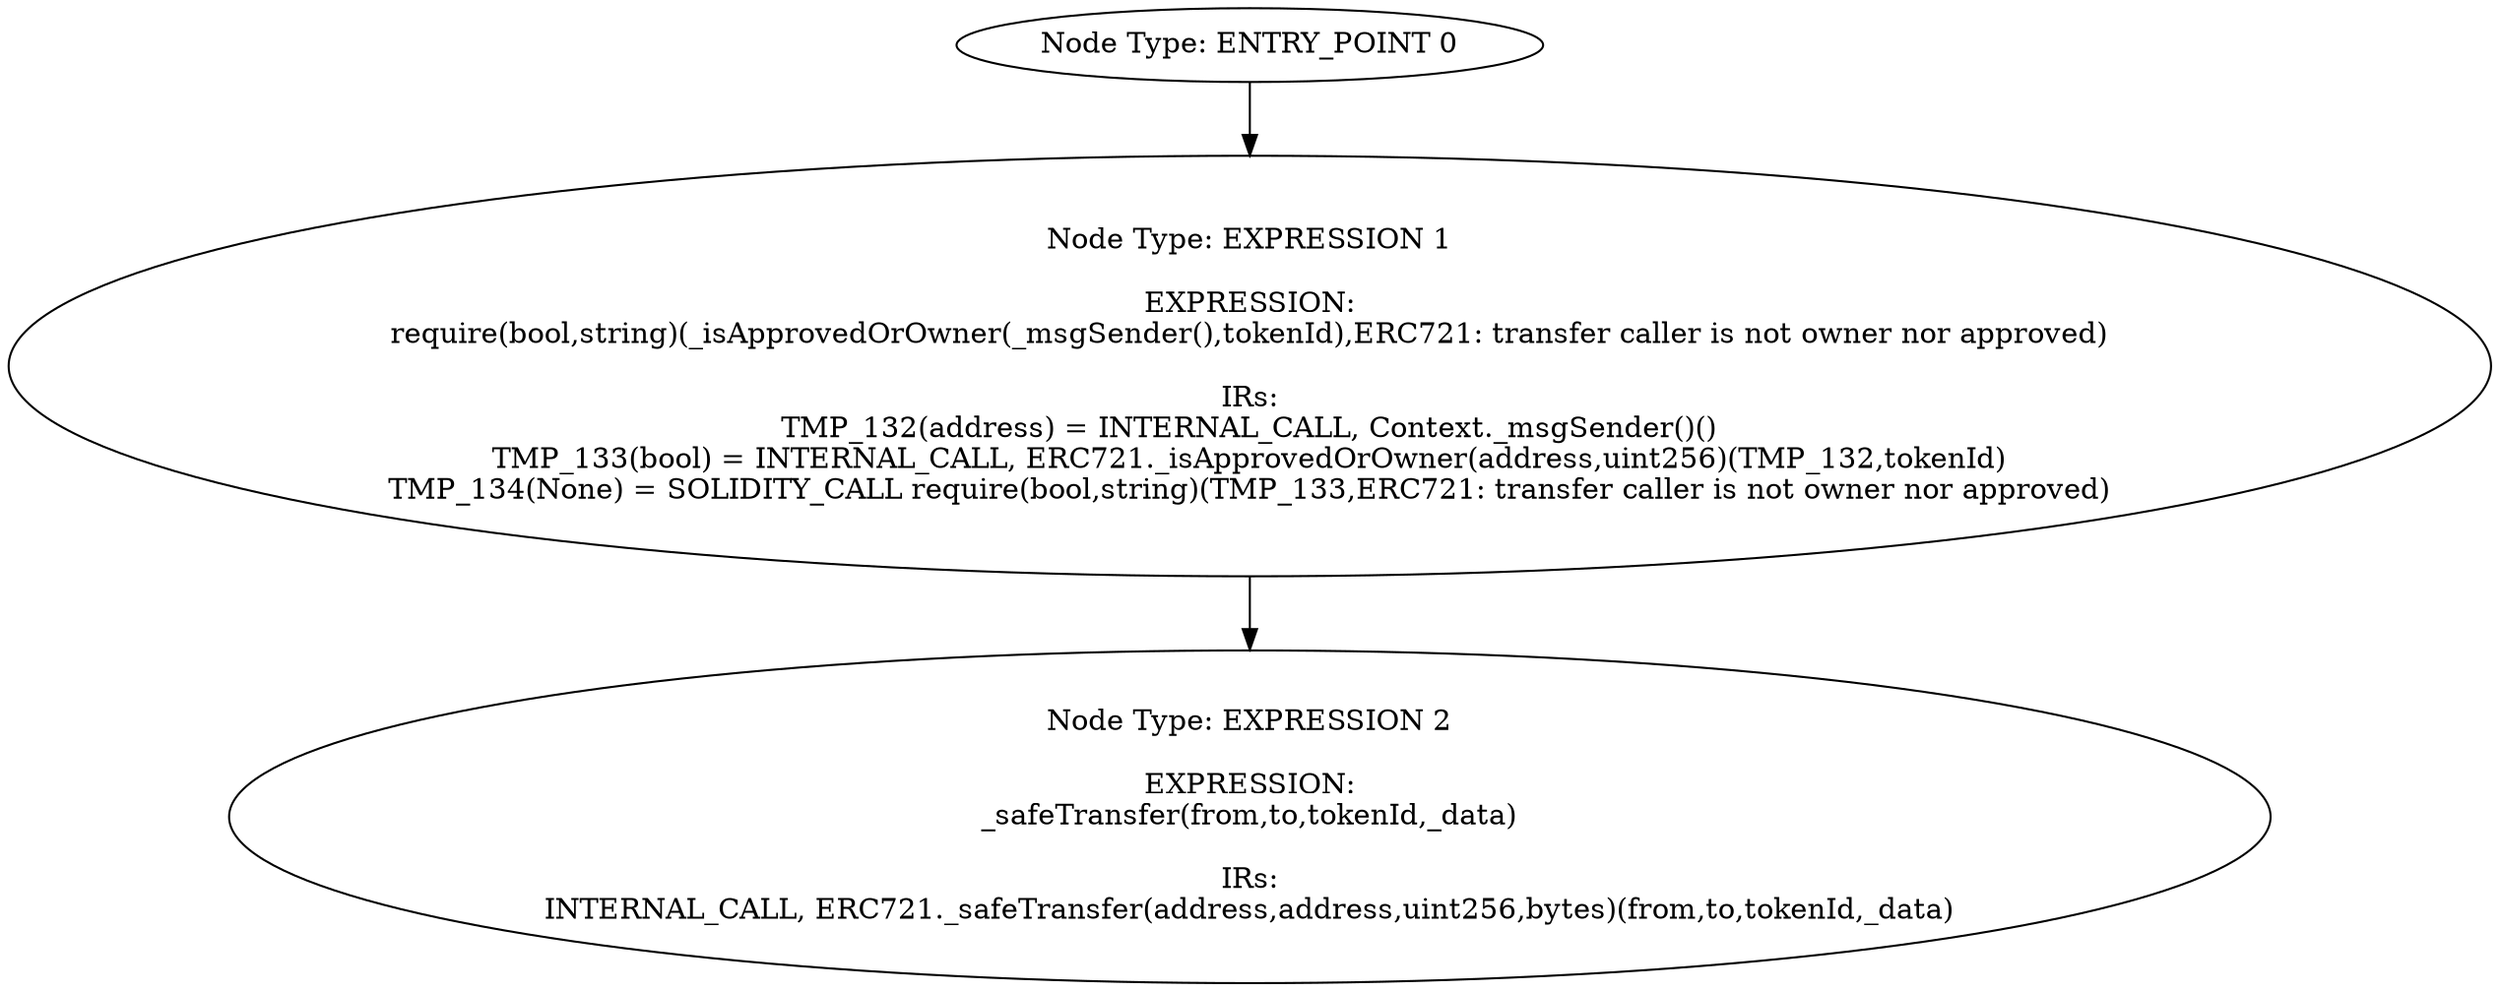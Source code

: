 digraph{
0[label="Node Type: ENTRY_POINT 0
"];
0->1;
1[label="Node Type: EXPRESSION 1

EXPRESSION:
require(bool,string)(_isApprovedOrOwner(_msgSender(),tokenId),ERC721: transfer caller is not owner nor approved)

IRs:
TMP_132(address) = INTERNAL_CALL, Context._msgSender()()
TMP_133(bool) = INTERNAL_CALL, ERC721._isApprovedOrOwner(address,uint256)(TMP_132,tokenId)
TMP_134(None) = SOLIDITY_CALL require(bool,string)(TMP_133,ERC721: transfer caller is not owner nor approved)"];
1->2;
2[label="Node Type: EXPRESSION 2

EXPRESSION:
_safeTransfer(from,to,tokenId,_data)

IRs:
INTERNAL_CALL, ERC721._safeTransfer(address,address,uint256,bytes)(from,to,tokenId,_data)"];
}
